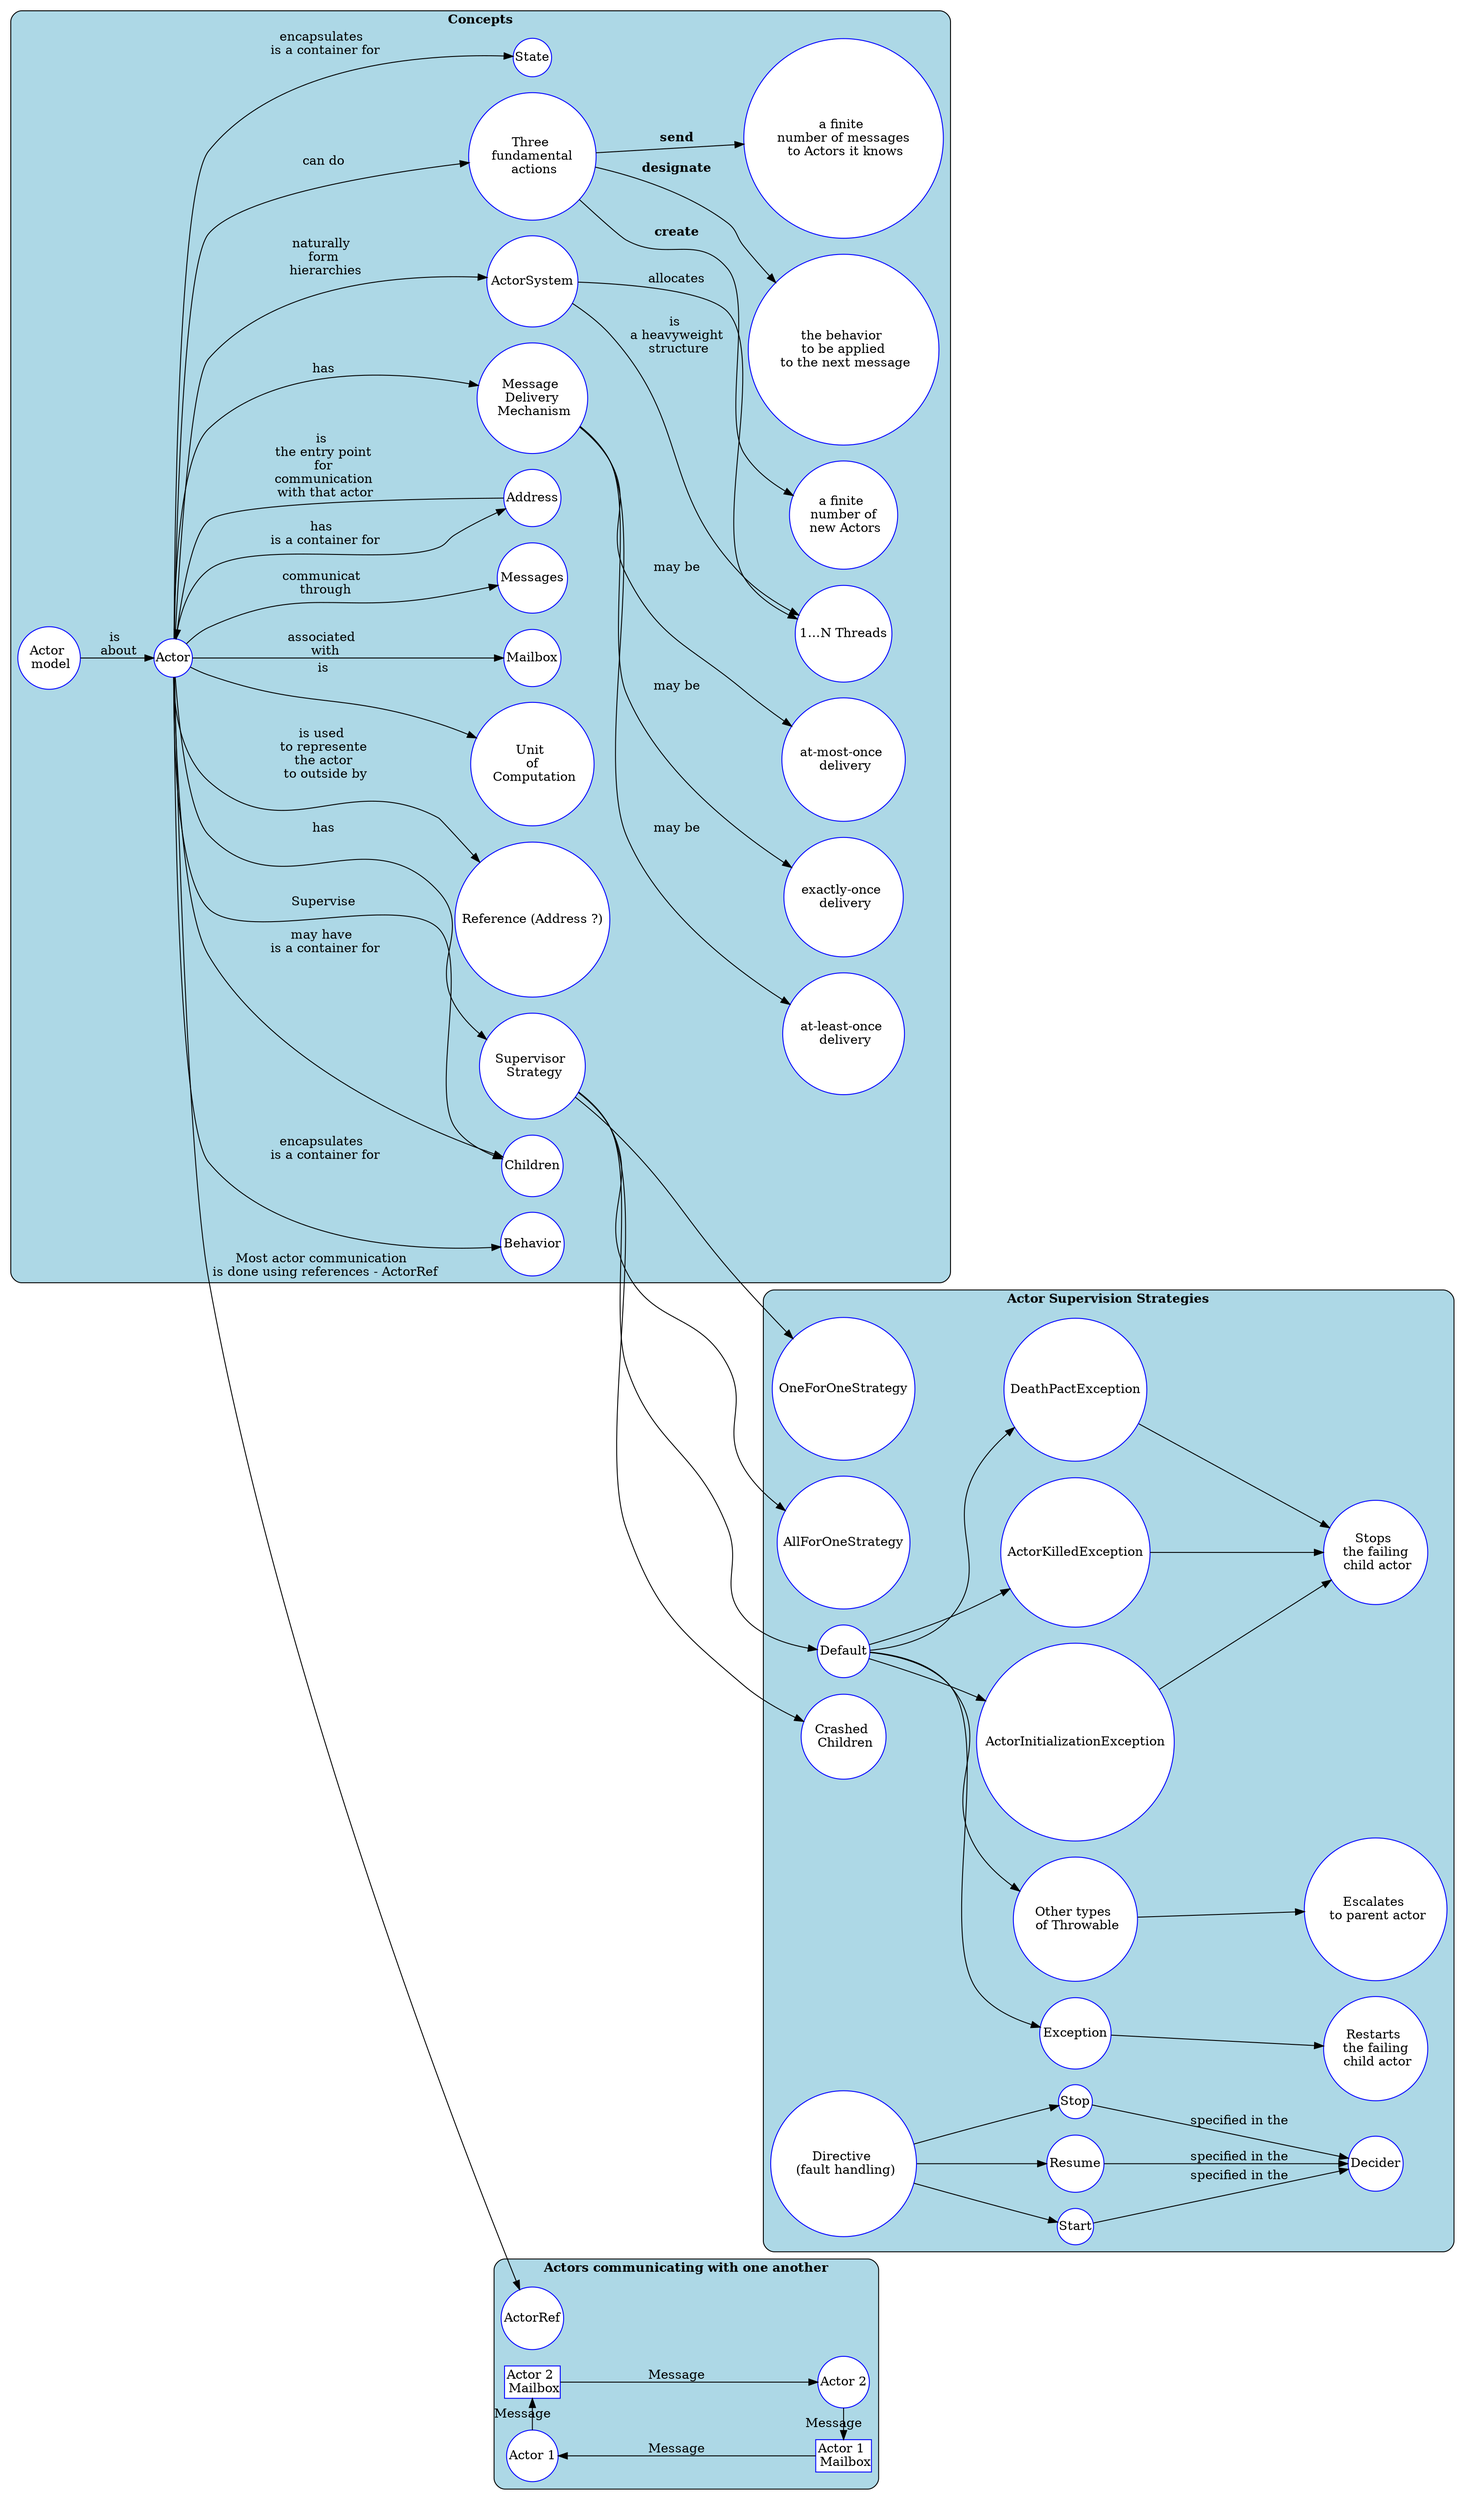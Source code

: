 digraph akka_actor {
	rankdir = "LR";
	compound = true;
	node [shape = circle style = filled fillcolor = white color = blue margin = 0];

	subgraph cluster_actor_model {
		label = <<B>Concepts</B>>;
		style = rounded;
		bgcolor = lightblue;
		"Actor \n model" -> "Actor" [label = "is \n about"];
		"Actor" -> "State" [label = "encapsulates \n is a container for"];
		"Actor" -> "Behavior" [label = "encapsulates \n is a container for"];
		"Actor" -> "Children" [label = "may have \n is a container for"];
		"Actor" -> "Supervisor \n Strategy" [label = "has"];
		"Actor" -> "Reference (Address ?)" [label = "is used \n to represente \n the actor \n to outside by"];
		"Actor" -> "Address" [label = "has \n is a container for"];
		"Actor" -> "Unit \n of \n Computation" [label = "is"];
		"Actor" -> "Mailbox" [label = "associated \n with"];
		"Actor" -> "Messages" [label = "communicat \n through"]; 
		"Address" -> "Actor" [label = "is \n the entry point \n for \n communication \n with that actor"];
		"Actor" -> "Message \n Delivery \n Mechanism" [label = "has"];
		"Message \n Delivery \n Mechanism" -> "at-most-once \n delivery" [label = "may be"];
		"Message \n Delivery \n Mechanism" -> "at-least-once \n delivery" [label = "may be"];
		"Message \n Delivery \n Mechanism" -> "exactly-once \n delivery" [label = "may be"];
		"Actor" -> "ActorSystem" [label = "naturally \n form \n hierarchies"];
		"ActorSystem" -> "1…N Threads" [label = "is \n a heavyweight \n structure"];
		"ActorSystem" -> "1…N Threads" [label = "allocates"];
		"Actor" -> "Three \n fundamental \n actions" [label = "can do"];
		"Three \n fundamental \n actions" -> "a finite \n number of messages \n to Actors it knows" [label = <<B>send</B>>]; 
		"Three \n fundamental \n actions" -> "a finite \n number of \n new Actors" [label = <<B>create</B>>];
		"Three \n fundamental \n actions" -> "the behavior \n to be applied \n to the next message" [label = <<B>designate</B>>];
	}

	subgraph cluster_actor_ref {
		label = <<B>Actors communicating with one another</B>>;
		style = rounded;
		bgcolor = lightblue;
		"Actor" -> "ActorRef" [label = "Most actor communication \n is done using references - ActorRef"];

        actor_1 [label = "Actor 1"];
        actor_2 [label = "Actor 2"];
        actor_1_mb [shape = box label = "Actor 1 \n Mailbox"];
        actor_2_mb [shape = box label = "Actor 2 \n Mailbox"];

        actor_1_mb -> actor_1 [label = "Message"];
        { rank=same actor_1 -> actor_2_mb [label = "Message"] };
        actor_2_mb -> actor_2 [label = "Message"];
        { rank=same actor_2 -> actor_1_mb [label = "Message"] };
	}

	subgraph cluster_supervision {
		label = <<B>Actor Supervision Strategies</B>>;
		style = rounded;
		bgcolor = lightblue;
		"Actor" -> "Children" [label = "Supervise"];
		"Supervisor \n Strategy" -> "Default";
		"Default" -> "ActorInitializationException" -> "Stops \n the failing \n child actor";
		"Default" -> "ActorKilledException" -> "Stops \n the failing \n child actor";
		"Default" -> "DeathPactException" -> "Stops \n the failing \n child actor";
		"Default" -> "Exception" -> "Restarts \n the failing \n child actor";
		"Default" -> "Other types \n of Throwable" -> "Escalates \n to parent actor";
		"Supervisor \n Strategy" -> "Crashed \n Children" [lable = "is the policy \n to apply for"];
		"Supervisor \n Strategy" -> "OneForOneStrategy";
		"Supervisor \n Strategy" -> "AllForOneStrategy";
		"Directive \n (fault handling)" -> "Stop";
		"Directive \n (fault handling)" -> "Start";
		"Directive \n (fault handling)" -> "Resume";
		"Stop" -> "Decider" [label = "specified in the"];
		"Start" -> "Decider" [label = "specified in the"];
		"Resume" -> "Decider" [label = "specified in the"];
	}

}

